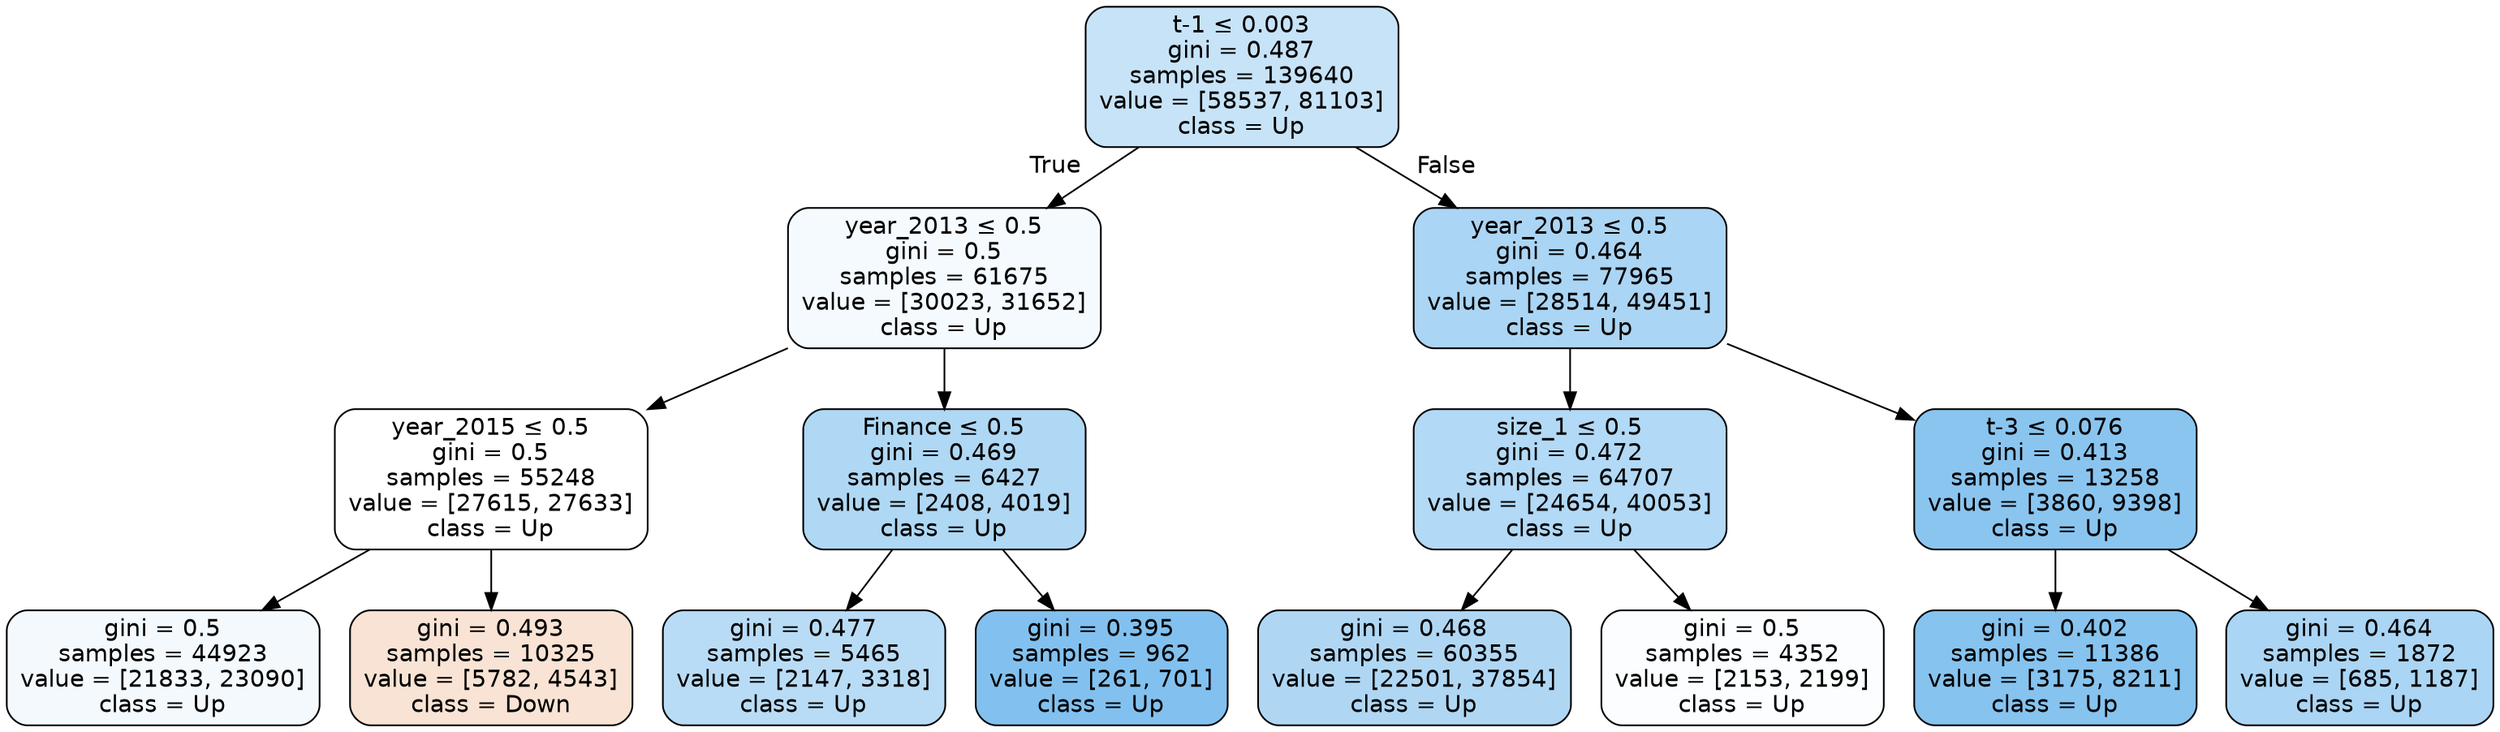 digraph Tree {
node [shape=box, style="filled, rounded", color="black", fontname=helvetica] ;
edge [fontname=helvetica] ;
0 [label=<t-1 &le; 0.003<br/>gini = 0.487<br/>samples = 139640<br/>value = [58537, 81103]<br/>class = Up>, fillcolor="#399de547"] ;
1 [label=<year_2013 &le; 0.5<br/>gini = 0.5<br/>samples = 61675<br/>value = [30023, 31652]<br/>class = Up>, fillcolor="#399de50d"] ;
0 -> 1 [labeldistance=2.5, labelangle=45, headlabel="True"] ;
2 [label=<year_2015 &le; 0.5<br/>gini = 0.5<br/>samples = 55248<br/>value = [27615, 27633]<br/>class = Up>, fillcolor="#399de500"] ;
1 -> 2 ;
3 [label=<gini = 0.5<br/>samples = 44923<br/>value = [21833, 23090]<br/>class = Up>, fillcolor="#399de50e"] ;
2 -> 3 ;
4 [label=<gini = 0.493<br/>samples = 10325<br/>value = [5782, 4543]<br/>class = Down>, fillcolor="#e5813937"] ;
2 -> 4 ;
5 [label=<Finance &le; 0.5<br/>gini = 0.469<br/>samples = 6427<br/>value = [2408, 4019]<br/>class = Up>, fillcolor="#399de566"] ;
1 -> 5 ;
6 [label=<gini = 0.477<br/>samples = 5465<br/>value = [2147, 3318]<br/>class = Up>, fillcolor="#399de55a"] ;
5 -> 6 ;
7 [label=<gini = 0.395<br/>samples = 962<br/>value = [261, 701]<br/>class = Up>, fillcolor="#399de5a0"] ;
5 -> 7 ;
8 [label=<year_2013 &le; 0.5<br/>gini = 0.464<br/>samples = 77965<br/>value = [28514, 49451]<br/>class = Up>, fillcolor="#399de56c"] ;
0 -> 8 [labeldistance=2.5, labelangle=-45, headlabel="False"] ;
9 [label=<size_1 &le; 0.5<br/>gini = 0.472<br/>samples = 64707<br/>value = [24654, 40053]<br/>class = Up>, fillcolor="#399de562"] ;
8 -> 9 ;
10 [label=<gini = 0.468<br/>samples = 60355<br/>value = [22501, 37854]<br/>class = Up>, fillcolor="#399de567"] ;
9 -> 10 ;
11 [label=<gini = 0.5<br/>samples = 4352<br/>value = [2153, 2199]<br/>class = Up>, fillcolor="#399de505"] ;
9 -> 11 ;
12 [label=<t-3 &le; 0.076<br/>gini = 0.413<br/>samples = 13258<br/>value = [3860, 9398]<br/>class = Up>, fillcolor="#399de596"] ;
8 -> 12 ;
13 [label=<gini = 0.402<br/>samples = 11386<br/>value = [3175, 8211]<br/>class = Up>, fillcolor="#399de59c"] ;
12 -> 13 ;
14 [label=<gini = 0.464<br/>samples = 1872<br/>value = [685, 1187]<br/>class = Up>, fillcolor="#399de56c"] ;
12 -> 14 ;
}